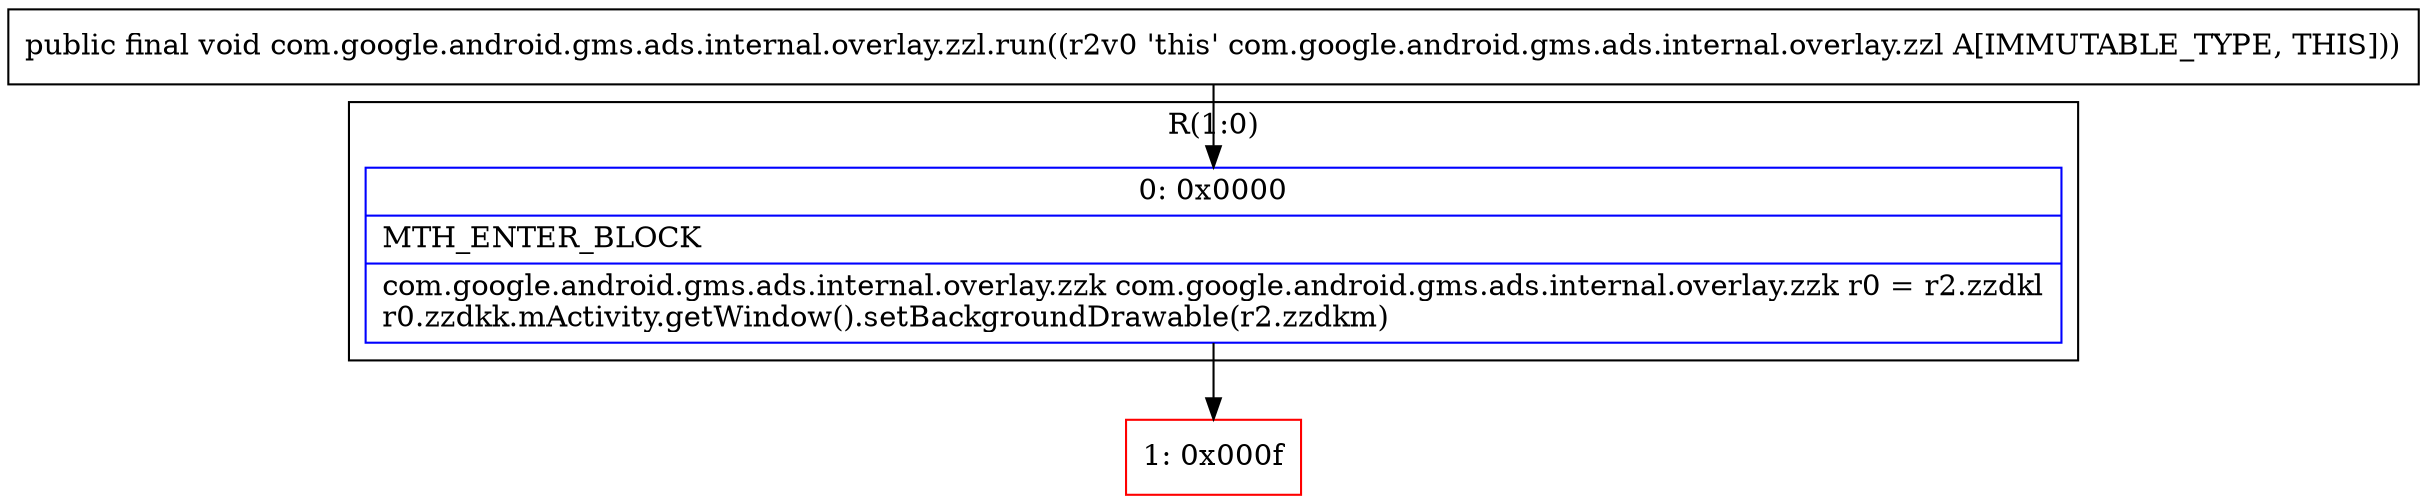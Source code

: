 digraph "CFG forcom.google.android.gms.ads.internal.overlay.zzl.run()V" {
subgraph cluster_Region_1048190916 {
label = "R(1:0)";
node [shape=record,color=blue];
Node_0 [shape=record,label="{0\:\ 0x0000|MTH_ENTER_BLOCK\l|com.google.android.gms.ads.internal.overlay.zzk com.google.android.gms.ads.internal.overlay.zzk r0 = r2.zzdkl\lr0.zzdkk.mActivity.getWindow().setBackgroundDrawable(r2.zzdkm)\l}"];
}
Node_1 [shape=record,color=red,label="{1\:\ 0x000f}"];
MethodNode[shape=record,label="{public final void com.google.android.gms.ads.internal.overlay.zzl.run((r2v0 'this' com.google.android.gms.ads.internal.overlay.zzl A[IMMUTABLE_TYPE, THIS])) }"];
MethodNode -> Node_0;
Node_0 -> Node_1;
}

